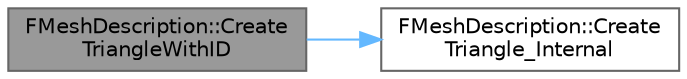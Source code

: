 digraph "FMeshDescription::CreateTriangleWithID"
{
 // INTERACTIVE_SVG=YES
 // LATEX_PDF_SIZE
  bgcolor="transparent";
  edge [fontname=Helvetica,fontsize=10,labelfontname=Helvetica,labelfontsize=10];
  node [fontname=Helvetica,fontsize=10,shape=box,height=0.2,width=0.4];
  rankdir="LR";
  Node1 [id="Node000001",label="FMeshDescription::Create\lTriangleWithID",height=0.2,width=0.4,color="gray40", fillcolor="grey60", style="filled", fontcolor="black",tooltip="Adds a new triangle to the mesh with the given ID."];
  Node1 -> Node2 [id="edge1_Node000001_Node000002",color="steelblue1",style="solid",tooltip=" "];
  Node2 [id="Node000002",label="FMeshDescription::Create\lTriangle_Internal",height=0.2,width=0.4,color="grey40", fillcolor="white", style="filled",URL="$da/d5f/structFMeshDescription.html#ab047b1810e20d45160b6c7120bd64cbf",tooltip=" "];
}

